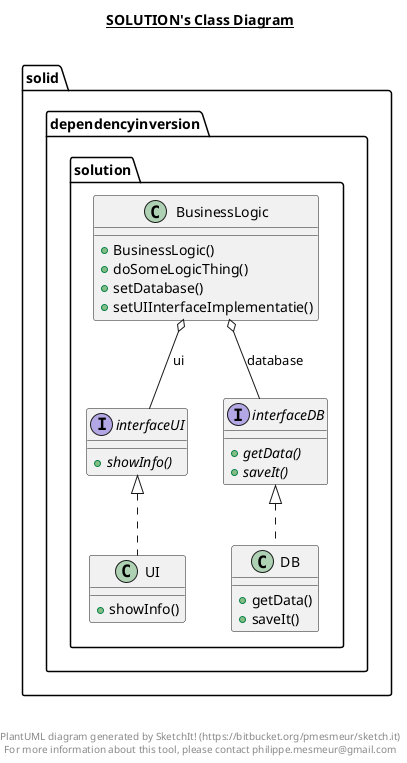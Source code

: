@startuml

title __SOLUTION's Class Diagram__\n

  namespace solid.dependencyinversion.solution {
    class solid.dependencyinversion.solution.BusinessLogic {
        + BusinessLogic()
        + doSomeLogicThing()
        + setDatabase()
        + setUIInterfaceImplementatie()
    }
  }
  

  namespace solid.dependencyinversion.solution {
    class solid.dependencyinversion.solution.DB {
        + getData()
        + saveIt()
    }
  }
  

  namespace solid.dependencyinversion.solution {
    class solid.dependencyinversion.solution.UI {
        + showInfo()
    }
  }
  

  namespace solid.dependencyinversion.solution {
    interface solid.dependencyinversion.solution.interfaceDB {
        {abstract} + getData()
        {abstract} + saveIt()
    }
  }
  

  namespace solid.dependencyinversion.solution {
    interface solid.dependencyinversion.solution.interfaceUI {
        {abstract} + showInfo()
    }
  }
  

  solid.dependencyinversion.solution.BusinessLogic o-- solid.dependencyinversion.solution.interfaceDB : database
  solid.dependencyinversion.solution.BusinessLogic o-- solid.dependencyinversion.solution.interfaceUI : ui
  solid.dependencyinversion.solution.DB .up.|> solid.dependencyinversion.solution.interfaceDB
  solid.dependencyinversion.solution.UI .up.|> solid.dependencyinversion.solution.interfaceUI


right footer


PlantUML diagram generated by SketchIt! (https://bitbucket.org/pmesmeur/sketch.it)
For more information about this tool, please contact philippe.mesmeur@gmail.com
endfooter

@enduml
